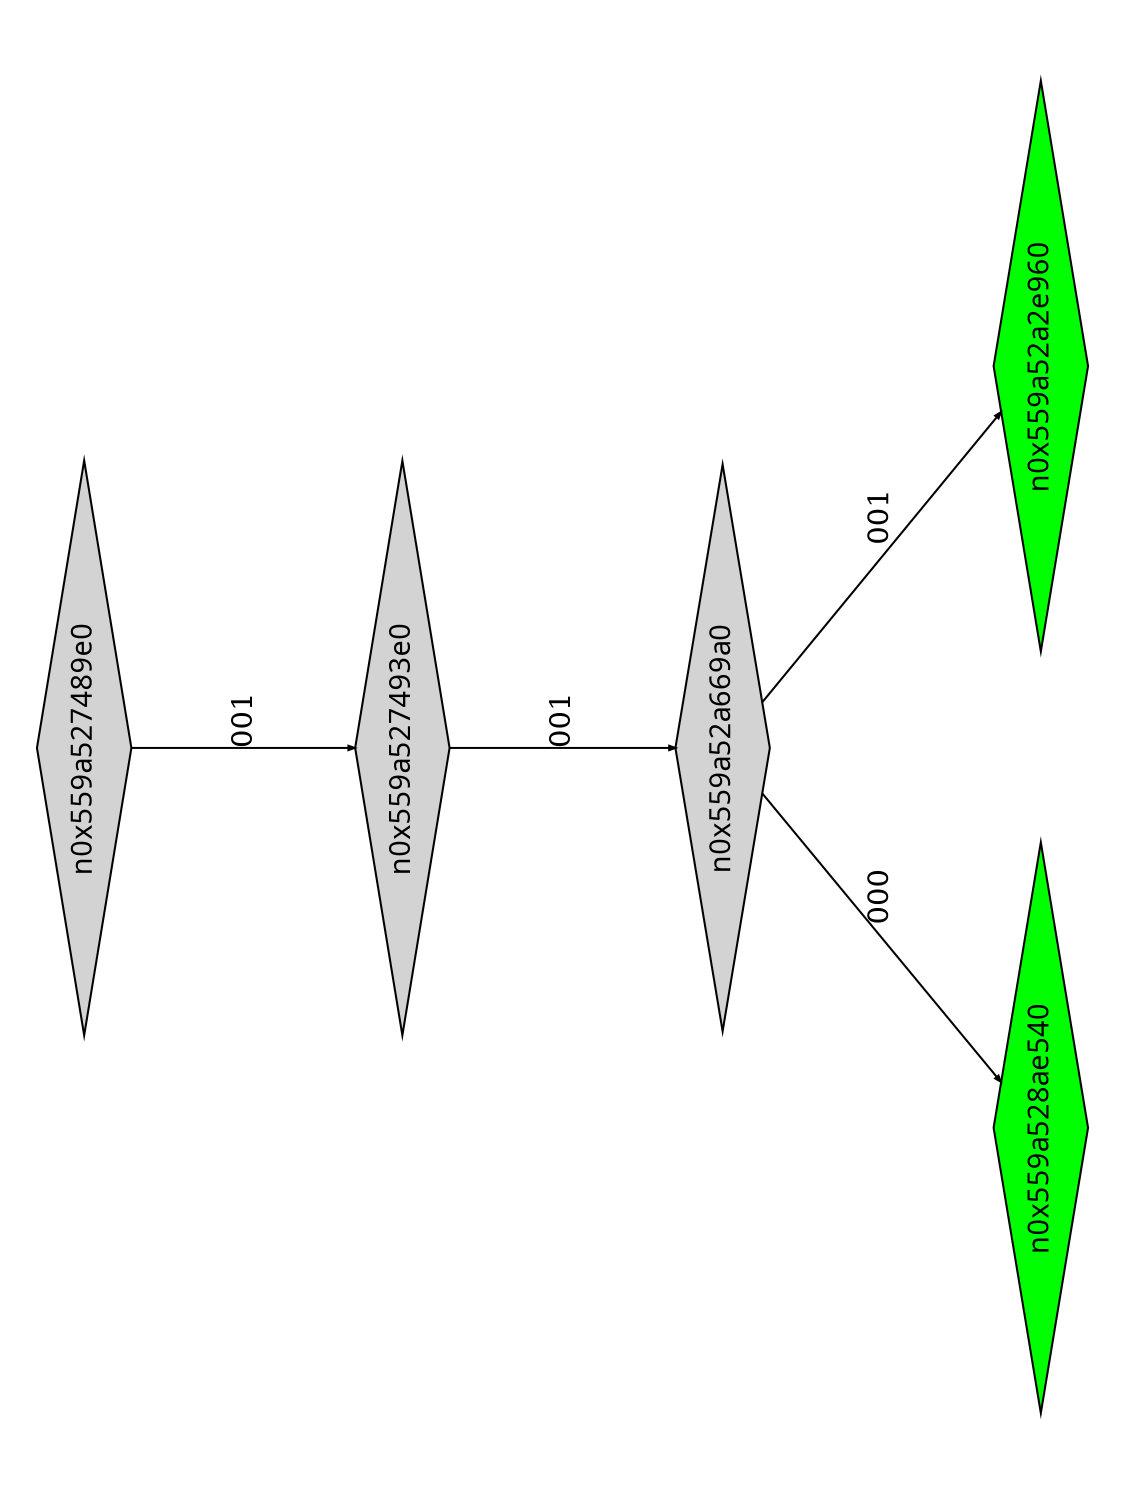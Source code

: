 digraph G {
	size="10,7.5";
	ratio=fill;
	rotate=90;
	center = "true";
	node [style="filled",width=.1,height=.1,fontname="Terminus"]
	edge [arrowsize=.3]
	n0x559a527489e0 [shape=diamond];
	n0x559a527489e0 -> n0x559a527493e0 [label=001];
	n0x559a527493e0 [shape=diamond];
	n0x559a527493e0 -> n0x559a52a669a0 [label=001];
	n0x559a52a669a0 [shape=diamond];
	n0x559a52a669a0 -> n0x559a528ae540 [label=000];
	n0x559a52a669a0 -> n0x559a52a2e960 [label=001];
	n0x559a52a2e960 [shape=diamond,fillcolor=green];
	n0x559a528ae540 [shape=diamond,fillcolor=green];
}
